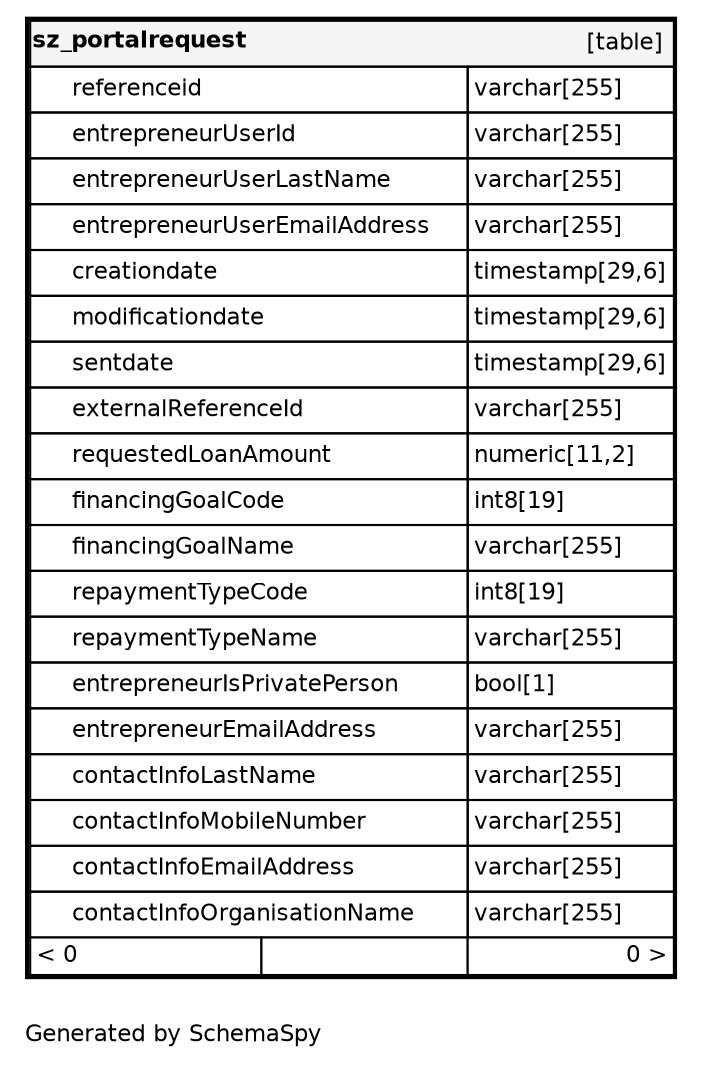digraph "oneDegreeRelationshipsDiagram" {
  graph [    rankdir="RL"    bgcolor="#ffffff"    label="\nGenerated by SchemaSpy"    labeljust="l"    nodesep="0.18"    ranksep="0.46"    fontname="Helvetica"    fontsize="11"    ration="compress"  ];  node [    fontname="Helvetica"    fontsize="11"    shape="plaintext"  ];  edge [    arrowsize="0.8"  ];
  "sz_portalrequest" [
   label=<
    <TABLE BORDER="2" CELLBORDER="1" CELLSPACING="0" BGCOLOR="#ffffff">
      <TR><TD COLSPAN="4"  BGCOLOR="#f5f5f5"><TABLE BORDER="0" CELLSPACING="0"><TR><TD ALIGN="LEFT" FIXEDSIZE="TRUE" WIDTH="99" HEIGHT="16"><B>sz_portalrequest</B></TD><TD ALIGN="RIGHT">[table]</TD></TR></TABLE></TD></TR>
      <TR><TD PORT="referenceid" COLSPAN="2" ALIGN="LEFT"><TABLE BORDER="0" CELLSPACING="0" ALIGN="LEFT"><TR ALIGN="LEFT"><TD ALIGN="LEFT" FIXEDSIZE="TRUE" WIDTH="15" HEIGHT="16"></TD><TD ALIGN="LEFT" FIXEDSIZE="TRUE" WIDTH="189" HEIGHT="16">referenceid</TD></TR></TABLE></TD><TD PORT="referenceid.type" ALIGN="LEFT">varchar[255]</TD></TR>
      <TR><TD PORT="entrepreneurUserId" COLSPAN="2" ALIGN="LEFT"><TABLE BORDER="0" CELLSPACING="0" ALIGN="LEFT"><TR ALIGN="LEFT"><TD ALIGN="LEFT" FIXEDSIZE="TRUE" WIDTH="15" HEIGHT="16"></TD><TD ALIGN="LEFT" FIXEDSIZE="TRUE" WIDTH="189" HEIGHT="16">entrepreneurUserId</TD></TR></TABLE></TD><TD PORT="entrepreneurUserId.type" ALIGN="LEFT">varchar[255]</TD></TR>
      <TR><TD PORT="entrepreneurUserLastName" COLSPAN="2" ALIGN="LEFT"><TABLE BORDER="0" CELLSPACING="0" ALIGN="LEFT"><TR ALIGN="LEFT"><TD ALIGN="LEFT" FIXEDSIZE="TRUE" WIDTH="15" HEIGHT="16"></TD><TD ALIGN="LEFT" FIXEDSIZE="TRUE" WIDTH="189" HEIGHT="16">entrepreneurUserLastName</TD></TR></TABLE></TD><TD PORT="entrepreneurUserLastName.type" ALIGN="LEFT">varchar[255]</TD></TR>
      <TR><TD PORT="entrepreneurUserEmailAddress" COLSPAN="2" ALIGN="LEFT"><TABLE BORDER="0" CELLSPACING="0" ALIGN="LEFT"><TR ALIGN="LEFT"><TD ALIGN="LEFT" FIXEDSIZE="TRUE" WIDTH="15" HEIGHT="16"></TD><TD ALIGN="LEFT" FIXEDSIZE="TRUE" WIDTH="189" HEIGHT="16">entrepreneurUserEmailAddress</TD></TR></TABLE></TD><TD PORT="entrepreneurUserEmailAddress.type" ALIGN="LEFT">varchar[255]</TD></TR>
      <TR><TD PORT="creationdate" COLSPAN="2" ALIGN="LEFT"><TABLE BORDER="0" CELLSPACING="0" ALIGN="LEFT"><TR ALIGN="LEFT"><TD ALIGN="LEFT" FIXEDSIZE="TRUE" WIDTH="15" HEIGHT="16"></TD><TD ALIGN="LEFT" FIXEDSIZE="TRUE" WIDTH="189" HEIGHT="16">creationdate</TD></TR></TABLE></TD><TD PORT="creationdate.type" ALIGN="LEFT">timestamp[29,6]</TD></TR>
      <TR><TD PORT="modificationdate" COLSPAN="2" ALIGN="LEFT"><TABLE BORDER="0" CELLSPACING="0" ALIGN="LEFT"><TR ALIGN="LEFT"><TD ALIGN="LEFT" FIXEDSIZE="TRUE" WIDTH="15" HEIGHT="16"></TD><TD ALIGN="LEFT" FIXEDSIZE="TRUE" WIDTH="189" HEIGHT="16">modificationdate</TD></TR></TABLE></TD><TD PORT="modificationdate.type" ALIGN="LEFT">timestamp[29,6]</TD></TR>
      <TR><TD PORT="sentdate" COLSPAN="2" ALIGN="LEFT"><TABLE BORDER="0" CELLSPACING="0" ALIGN="LEFT"><TR ALIGN="LEFT"><TD ALIGN="LEFT" FIXEDSIZE="TRUE" WIDTH="15" HEIGHT="16"></TD><TD ALIGN="LEFT" FIXEDSIZE="TRUE" WIDTH="189" HEIGHT="16">sentdate</TD></TR></TABLE></TD><TD PORT="sentdate.type" ALIGN="LEFT">timestamp[29,6]</TD></TR>
      <TR><TD PORT="externalReferenceId" COLSPAN="2" ALIGN="LEFT"><TABLE BORDER="0" CELLSPACING="0" ALIGN="LEFT"><TR ALIGN="LEFT"><TD ALIGN="LEFT" FIXEDSIZE="TRUE" WIDTH="15" HEIGHT="16"></TD><TD ALIGN="LEFT" FIXEDSIZE="TRUE" WIDTH="189" HEIGHT="16">externalReferenceId</TD></TR></TABLE></TD><TD PORT="externalReferenceId.type" ALIGN="LEFT">varchar[255]</TD></TR>
      <TR><TD PORT="requestedLoanAmount" COLSPAN="2" ALIGN="LEFT"><TABLE BORDER="0" CELLSPACING="0" ALIGN="LEFT"><TR ALIGN="LEFT"><TD ALIGN="LEFT" FIXEDSIZE="TRUE" WIDTH="15" HEIGHT="16"></TD><TD ALIGN="LEFT" FIXEDSIZE="TRUE" WIDTH="189" HEIGHT="16">requestedLoanAmount</TD></TR></TABLE></TD><TD PORT="requestedLoanAmount.type" ALIGN="LEFT">numeric[11,2]</TD></TR>
      <TR><TD PORT="financingGoalCode" COLSPAN="2" ALIGN="LEFT"><TABLE BORDER="0" CELLSPACING="0" ALIGN="LEFT"><TR ALIGN="LEFT"><TD ALIGN="LEFT" FIXEDSIZE="TRUE" WIDTH="15" HEIGHT="16"></TD><TD ALIGN="LEFT" FIXEDSIZE="TRUE" WIDTH="189" HEIGHT="16">financingGoalCode</TD></TR></TABLE></TD><TD PORT="financingGoalCode.type" ALIGN="LEFT">int8[19]</TD></TR>
      <TR><TD PORT="financingGoalName" COLSPAN="2" ALIGN="LEFT"><TABLE BORDER="0" CELLSPACING="0" ALIGN="LEFT"><TR ALIGN="LEFT"><TD ALIGN="LEFT" FIXEDSIZE="TRUE" WIDTH="15" HEIGHT="16"></TD><TD ALIGN="LEFT" FIXEDSIZE="TRUE" WIDTH="189" HEIGHT="16">financingGoalName</TD></TR></TABLE></TD><TD PORT="financingGoalName.type" ALIGN="LEFT">varchar[255]</TD></TR>
      <TR><TD PORT="repaymentTypeCode" COLSPAN="2" ALIGN="LEFT"><TABLE BORDER="0" CELLSPACING="0" ALIGN="LEFT"><TR ALIGN="LEFT"><TD ALIGN="LEFT" FIXEDSIZE="TRUE" WIDTH="15" HEIGHT="16"></TD><TD ALIGN="LEFT" FIXEDSIZE="TRUE" WIDTH="189" HEIGHT="16">repaymentTypeCode</TD></TR></TABLE></TD><TD PORT="repaymentTypeCode.type" ALIGN="LEFT">int8[19]</TD></TR>
      <TR><TD PORT="repaymentTypeName" COLSPAN="2" ALIGN="LEFT"><TABLE BORDER="0" CELLSPACING="0" ALIGN="LEFT"><TR ALIGN="LEFT"><TD ALIGN="LEFT" FIXEDSIZE="TRUE" WIDTH="15" HEIGHT="16"></TD><TD ALIGN="LEFT" FIXEDSIZE="TRUE" WIDTH="189" HEIGHT="16">repaymentTypeName</TD></TR></TABLE></TD><TD PORT="repaymentTypeName.type" ALIGN="LEFT">varchar[255]</TD></TR>
      <TR><TD PORT="entrepreneurIsPrivatePerson" COLSPAN="2" ALIGN="LEFT"><TABLE BORDER="0" CELLSPACING="0" ALIGN="LEFT"><TR ALIGN="LEFT"><TD ALIGN="LEFT" FIXEDSIZE="TRUE" WIDTH="15" HEIGHT="16"></TD><TD ALIGN="LEFT" FIXEDSIZE="TRUE" WIDTH="189" HEIGHT="16">entrepreneurIsPrivatePerson</TD></TR></TABLE></TD><TD PORT="entrepreneurIsPrivatePerson.type" ALIGN="LEFT">bool[1]</TD></TR>
      <TR><TD PORT="entrepreneurEmailAddress" COLSPAN="2" ALIGN="LEFT"><TABLE BORDER="0" CELLSPACING="0" ALIGN="LEFT"><TR ALIGN="LEFT"><TD ALIGN="LEFT" FIXEDSIZE="TRUE" WIDTH="15" HEIGHT="16"></TD><TD ALIGN="LEFT" FIXEDSIZE="TRUE" WIDTH="189" HEIGHT="16">entrepreneurEmailAddress</TD></TR></TABLE></TD><TD PORT="entrepreneurEmailAddress.type" ALIGN="LEFT">varchar[255]</TD></TR>
      <TR><TD PORT="contactInfoLastName" COLSPAN="2" ALIGN="LEFT"><TABLE BORDER="0" CELLSPACING="0" ALIGN="LEFT"><TR ALIGN="LEFT"><TD ALIGN="LEFT" FIXEDSIZE="TRUE" WIDTH="15" HEIGHT="16"></TD><TD ALIGN="LEFT" FIXEDSIZE="TRUE" WIDTH="189" HEIGHT="16">contactInfoLastName</TD></TR></TABLE></TD><TD PORT="contactInfoLastName.type" ALIGN="LEFT">varchar[255]</TD></TR>
      <TR><TD PORT="contactInfoMobileNumber" COLSPAN="2" ALIGN="LEFT"><TABLE BORDER="0" CELLSPACING="0" ALIGN="LEFT"><TR ALIGN="LEFT"><TD ALIGN="LEFT" FIXEDSIZE="TRUE" WIDTH="15" HEIGHT="16"></TD><TD ALIGN="LEFT" FIXEDSIZE="TRUE" WIDTH="189" HEIGHT="16">contactInfoMobileNumber</TD></TR></TABLE></TD><TD PORT="contactInfoMobileNumber.type" ALIGN="LEFT">varchar[255]</TD></TR>
      <TR><TD PORT="contactInfoEmailAddress" COLSPAN="2" ALIGN="LEFT"><TABLE BORDER="0" CELLSPACING="0" ALIGN="LEFT"><TR ALIGN="LEFT"><TD ALIGN="LEFT" FIXEDSIZE="TRUE" WIDTH="15" HEIGHT="16"></TD><TD ALIGN="LEFT" FIXEDSIZE="TRUE" WIDTH="189" HEIGHT="16">contactInfoEmailAddress</TD></TR></TABLE></TD><TD PORT="contactInfoEmailAddress.type" ALIGN="LEFT">varchar[255]</TD></TR>
      <TR><TD PORT="contactInfoOrganisationName" COLSPAN="2" ALIGN="LEFT"><TABLE BORDER="0" CELLSPACING="0" ALIGN="LEFT"><TR ALIGN="LEFT"><TD ALIGN="LEFT" FIXEDSIZE="TRUE" WIDTH="15" HEIGHT="16"></TD><TD ALIGN="LEFT" FIXEDSIZE="TRUE" WIDTH="189" HEIGHT="16">contactInfoOrganisationName</TD></TR></TABLE></TD><TD PORT="contactInfoOrganisationName.type" ALIGN="LEFT">varchar[255]</TD></TR>
      <TR><TD ALIGN="LEFT" BGCOLOR="#ffffff">&lt; 0</TD><TD ALIGN="RIGHT" BGCOLOR="#ffffff">  </TD><TD ALIGN="RIGHT" BGCOLOR="#ffffff">0 &gt;</TD></TR>
    </TABLE>>
    URL="sz_portalrequest.html"
    target="_top"
    tooltip="sz_portalrequest"
  ];
}

